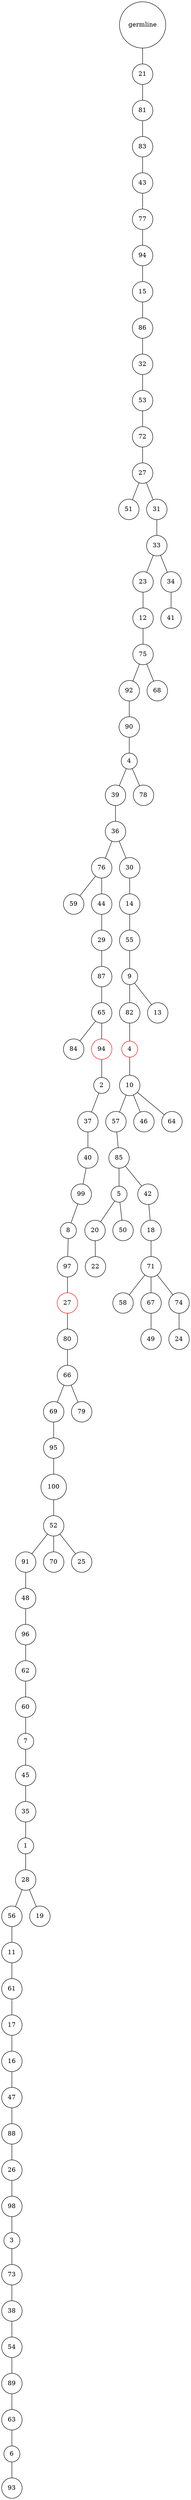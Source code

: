 graph {
	rankdir=UD;
	splines=line;
	node [shape=circle]
	"0x7f38f9c7f3d0" [label="germline"];
	"0x7f38f9c7f400" [label="21"];
	"0x7f38f9c7f3d0" -- "0x7f38f9c7f400" ;
	"0x7f38f9c7f430" [label="81"];
	"0x7f38f9c7f400" -- "0x7f38f9c7f430" ;
	"0x7f38f9c7f460" [label="83"];
	"0x7f38f9c7f430" -- "0x7f38f9c7f460" ;
	"0x7f38f9c7f490" [label="43"];
	"0x7f38f9c7f460" -- "0x7f38f9c7f490" ;
	"0x7f38f9c7f4c0" [label="77"];
	"0x7f38f9c7f490" -- "0x7f38f9c7f4c0" ;
	"0x7f38f9c7f4f0" [label="94"];
	"0x7f38f9c7f4c0" -- "0x7f38f9c7f4f0" ;
	"0x7f38f9c7f520" [label="15"];
	"0x7f38f9c7f4f0" -- "0x7f38f9c7f520" ;
	"0x7f38f9c7f550" [label="86"];
	"0x7f38f9c7f520" -- "0x7f38f9c7f550" ;
	"0x7f38f9c7f580" [label="32"];
	"0x7f38f9c7f550" -- "0x7f38f9c7f580" ;
	"0x7f38f9c7f5b0" [label="53"];
	"0x7f38f9c7f580" -- "0x7f38f9c7f5b0" ;
	"0x7f38f9c7f5e0" [label="72"];
	"0x7f38f9c7f5b0" -- "0x7f38f9c7f5e0" ;
	"0x7f38f9c7f610" [label="27"];
	"0x7f38f9c7f5e0" -- "0x7f38f9c7f610" ;
	"0x7f38f9c7f640" [label="51"];
	"0x7f38f9c7f610" -- "0x7f38f9c7f640" ;
	"0x7f38f9c7f670" [label="31"];
	"0x7f38f9c7f610" -- "0x7f38f9c7f670" ;
	"0x7f38f9c7f6a0" [label="33"];
	"0x7f38f9c7f670" -- "0x7f38f9c7f6a0" ;
	"0x7f38f9c7f6d0" [label="23"];
	"0x7f38f9c7f6a0" -- "0x7f38f9c7f6d0" ;
	"0x7f38f9c7f700" [label="12"];
	"0x7f38f9c7f6d0" -- "0x7f38f9c7f700" ;
	"0x7f38f9c7f730" [label="75"];
	"0x7f38f9c7f700" -- "0x7f38f9c7f730" ;
	"0x7f38f9c7f760" [label="92"];
	"0x7f38f9c7f730" -- "0x7f38f9c7f760" ;
	"0x7f38f9c7f790" [label="90"];
	"0x7f38f9c7f760" -- "0x7f38f9c7f790" ;
	"0x7f38f9c7f7c0" [label="4"];
	"0x7f38f9c7f790" -- "0x7f38f9c7f7c0" ;
	"0x7f38f9c7f7f0" [label="39"];
	"0x7f38f9c7f7c0" -- "0x7f38f9c7f7f0" ;
	"0x7f38f9c7f820" [label="36"];
	"0x7f38f9c7f7f0" -- "0x7f38f9c7f820" ;
	"0x7f38f9c7f850" [label="76"];
	"0x7f38f9c7f820" -- "0x7f38f9c7f850" ;
	"0x7f38f9c7f880" [label="59"];
	"0x7f38f9c7f850" -- "0x7f38f9c7f880" ;
	"0x7f38f9c7f8b0" [label="44"];
	"0x7f38f9c7f850" -- "0x7f38f9c7f8b0" ;
	"0x7f38f9c7f8e0" [label="29"];
	"0x7f38f9c7f8b0" -- "0x7f38f9c7f8e0" ;
	"0x7f38f9c7f910" [label="87"];
	"0x7f38f9c7f8e0" -- "0x7f38f9c7f910" ;
	"0x7f38f9c7f940" [label="65"];
	"0x7f38f9c7f910" -- "0x7f38f9c7f940" ;
	"0x7f38f9c7f970" [label="84"];
	"0x7f38f9c7f940" -- "0x7f38f9c7f970" ;
	"0x7f38f9c7f9a0" [label="94",color="red"];
	"0x7f38f9c7f940" -- "0x7f38f9c7f9a0" ;
	"0x7f38f9c7f9d0" [label="2"];
	"0x7f38f9c7f9a0" -- "0x7f38f9c7f9d0" ;
	"0x7f38f9c7fa00" [label="37"];
	"0x7f38f9c7f9d0" -- "0x7f38f9c7fa00" ;
	"0x7f38f9c7fa30" [label="40"];
	"0x7f38f9c7fa00" -- "0x7f38f9c7fa30" ;
	"0x7f38f9c7fa60" [label="99"];
	"0x7f38f9c7fa30" -- "0x7f38f9c7fa60" ;
	"0x7f38f9c7fa90" [label="8"];
	"0x7f38f9c7fa60" -- "0x7f38f9c7fa90" ;
	"0x7f38f9c7fac0" [label="97"];
	"0x7f38f9c7fa90" -- "0x7f38f9c7fac0" ;
	"0x7f38f9c7faf0" [label="27",color="red"];
	"0x7f38f9c7fac0" -- "0x7f38f9c7faf0" ;
	"0x7f38f9c7fb20" [label="80"];
	"0x7f38f9c7faf0" -- "0x7f38f9c7fb20" ;
	"0x7f38f9c7fb50" [label="66"];
	"0x7f38f9c7fb20" -- "0x7f38f9c7fb50" ;
	"0x7f38f9c7fb80" [label="69"];
	"0x7f38f9c7fb50" -- "0x7f38f9c7fb80" ;
	"0x7f38f9c7fbb0" [label="95"];
	"0x7f38f9c7fb80" -- "0x7f38f9c7fbb0" ;
	"0x7f38f9c7fbe0" [label="100"];
	"0x7f38f9c7fbb0" -- "0x7f38f9c7fbe0" ;
	"0x7f38f9c7fc10" [label="52"];
	"0x7f38f9c7fbe0" -- "0x7f38f9c7fc10" ;
	"0x7f38f9c7fc40" [label="91"];
	"0x7f38f9c7fc10" -- "0x7f38f9c7fc40" ;
	"0x7f38f9c7fc70" [label="48"];
	"0x7f38f9c7fc40" -- "0x7f38f9c7fc70" ;
	"0x7f38f9c7fca0" [label="96"];
	"0x7f38f9c7fc70" -- "0x7f38f9c7fca0" ;
	"0x7f38f9c7fcd0" [label="62"];
	"0x7f38f9c7fca0" -- "0x7f38f9c7fcd0" ;
	"0x7f38f9c7fd00" [label="60"];
	"0x7f38f9c7fcd0" -- "0x7f38f9c7fd00" ;
	"0x7f38f9c7fd30" [label="7"];
	"0x7f38f9c7fd00" -- "0x7f38f9c7fd30" ;
	"0x7f38f9c7fd60" [label="45"];
	"0x7f38f9c7fd30" -- "0x7f38f9c7fd60" ;
	"0x7f38f9c7fd90" [label="35"];
	"0x7f38f9c7fd60" -- "0x7f38f9c7fd90" ;
	"0x7f38f9c7fdc0" [label="1"];
	"0x7f38f9c7fd90" -- "0x7f38f9c7fdc0" ;
	"0x7f38f9c7fdf0" [label="28"];
	"0x7f38f9c7fdc0" -- "0x7f38f9c7fdf0" ;
	"0x7f38f9c7fe20" [label="56"];
	"0x7f38f9c7fdf0" -- "0x7f38f9c7fe20" ;
	"0x7f38f9c7fe50" [label="11"];
	"0x7f38f9c7fe20" -- "0x7f38f9c7fe50" ;
	"0x7f38f9c7fe80" [label="61"];
	"0x7f38f9c7fe50" -- "0x7f38f9c7fe80" ;
	"0x7f38f9c7feb0" [label="17"];
	"0x7f38f9c7fe80" -- "0x7f38f9c7feb0" ;
	"0x7f38f9c7fee0" [label="16"];
	"0x7f38f9c7feb0" -- "0x7f38f9c7fee0" ;
	"0x7f38f9c7ff10" [label="47"];
	"0x7f38f9c7fee0" -- "0x7f38f9c7ff10" ;
	"0x7f38f9c7ff40" [label="88"];
	"0x7f38f9c7ff10" -- "0x7f38f9c7ff40" ;
	"0x7f38f9c7ff70" [label="26"];
	"0x7f38f9c7ff40" -- "0x7f38f9c7ff70" ;
	"0x7f38f9c7ffa0" [label="98"];
	"0x7f38f9c7ff70" -- "0x7f38f9c7ffa0" ;
	"0x7f38f9c7ffd0" [label="3"];
	"0x7f38f9c7ffa0" -- "0x7f38f9c7ffd0" ;
	"0x7f38f9c81040" [label="73"];
	"0x7f38f9c7ffd0" -- "0x7f38f9c81040" ;
	"0x7f38f9c81070" [label="38"];
	"0x7f38f9c81040" -- "0x7f38f9c81070" ;
	"0x7f38f9c810a0" [label="54"];
	"0x7f38f9c81070" -- "0x7f38f9c810a0" ;
	"0x7f38f9c810d0" [label="89"];
	"0x7f38f9c810a0" -- "0x7f38f9c810d0" ;
	"0x7f38f9c81100" [label="63"];
	"0x7f38f9c810d0" -- "0x7f38f9c81100" ;
	"0x7f38f9c81130" [label="6"];
	"0x7f38f9c81100" -- "0x7f38f9c81130" ;
	"0x7f38f9c81160" [label="93"];
	"0x7f38f9c81130" -- "0x7f38f9c81160" ;
	"0x7f38f9c81190" [label="19"];
	"0x7f38f9c7fdf0" -- "0x7f38f9c81190" ;
	"0x7f38f9c811c0" [label="70"];
	"0x7f38f9c7fc10" -- "0x7f38f9c811c0" ;
	"0x7f38f9c811f0" [label="25"];
	"0x7f38f9c7fc10" -- "0x7f38f9c811f0" ;
	"0x7f38f9c81220" [label="79"];
	"0x7f38f9c7fb50" -- "0x7f38f9c81220" ;
	"0x7f38f9c81250" [label="30"];
	"0x7f38f9c7f820" -- "0x7f38f9c81250" ;
	"0x7f38f9c81280" [label="14"];
	"0x7f38f9c81250" -- "0x7f38f9c81280" ;
	"0x7f38f9c812b0" [label="55"];
	"0x7f38f9c81280" -- "0x7f38f9c812b0" ;
	"0x7f38f9c812e0" [label="9"];
	"0x7f38f9c812b0" -- "0x7f38f9c812e0" ;
	"0x7f38f9c81310" [label="82"];
	"0x7f38f9c812e0" -- "0x7f38f9c81310" ;
	"0x7f38f9c81340" [label="4",color="red"];
	"0x7f38f9c81310" -- "0x7f38f9c81340" ;
	"0x7f38f9c81370" [label="10"];
	"0x7f38f9c81340" -- "0x7f38f9c81370" ;
	"0x7f38f9c813a0" [label="57"];
	"0x7f38f9c81370" -- "0x7f38f9c813a0" ;
	"0x7f38f9c813d0" [label="85"];
	"0x7f38f9c813a0" -- "0x7f38f9c813d0" ;
	"0x7f38f9c81400" [label="5"];
	"0x7f38f9c813d0" -- "0x7f38f9c81400" ;
	"0x7f38f9c81430" [label="20"];
	"0x7f38f9c81400" -- "0x7f38f9c81430" ;
	"0x7f38f9c81460" [label="22"];
	"0x7f38f9c81430" -- "0x7f38f9c81460" ;
	"0x7f38f9c81490" [label="50"];
	"0x7f38f9c81400" -- "0x7f38f9c81490" ;
	"0x7f38f9c814c0" [label="42"];
	"0x7f38f9c813d0" -- "0x7f38f9c814c0" ;
	"0x7f38f9c814f0" [label="18"];
	"0x7f38f9c814c0" -- "0x7f38f9c814f0" ;
	"0x7f38f9c81520" [label="71"];
	"0x7f38f9c814f0" -- "0x7f38f9c81520" ;
	"0x7f38f9c81550" [label="58"];
	"0x7f38f9c81520" -- "0x7f38f9c81550" ;
	"0x7f38f9c81580" [label="67"];
	"0x7f38f9c81520" -- "0x7f38f9c81580" ;
	"0x7f38f9c815b0" [label="49"];
	"0x7f38f9c81580" -- "0x7f38f9c815b0" ;
	"0x7f38f9c815e0" [label="74"];
	"0x7f38f9c81520" -- "0x7f38f9c815e0" ;
	"0x7f38f9c81610" [label="24"];
	"0x7f38f9c815e0" -- "0x7f38f9c81610" ;
	"0x7f38f9c81640" [label="46"];
	"0x7f38f9c81370" -- "0x7f38f9c81640" ;
	"0x7f38f9c81670" [label="64"];
	"0x7f38f9c81370" -- "0x7f38f9c81670" ;
	"0x7f38f9c816a0" [label="13"];
	"0x7f38f9c812e0" -- "0x7f38f9c816a0" ;
	"0x7f38f9c816d0" [label="78"];
	"0x7f38f9c7f7c0" -- "0x7f38f9c816d0" ;
	"0x7f38f9c81700" [label="68"];
	"0x7f38f9c7f730" -- "0x7f38f9c81700" ;
	"0x7f38f9c81730" [label="34"];
	"0x7f38f9c7f6a0" -- "0x7f38f9c81730" ;
	"0x7f38f9c81760" [label="41"];
	"0x7f38f9c81730" -- "0x7f38f9c81760" ;
}
